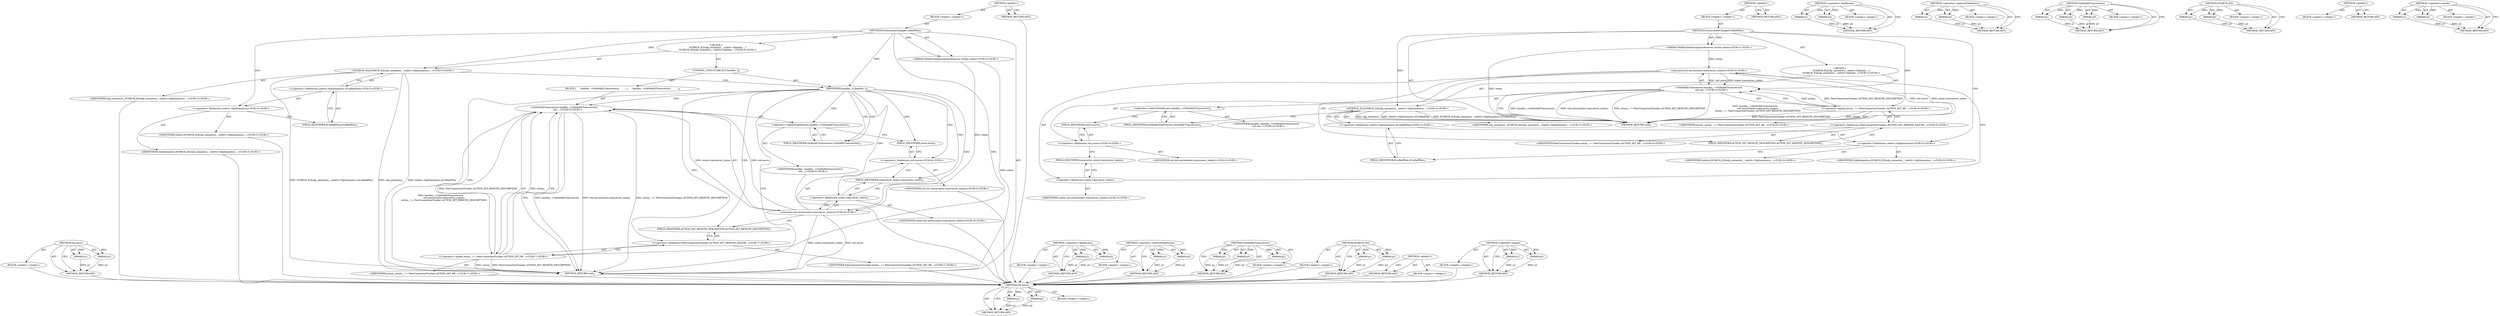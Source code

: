 digraph "&lt;operator&gt;.equals" {
vulnerable_76 [label=<(METHOD,std.move)>];
vulnerable_77 [label=<(PARAM,p1)>];
vulnerable_78 [label=<(PARAM,p2)>];
vulnerable_79 [label=<(BLOCK,&lt;empty&gt;,&lt;empty&gt;)>];
vulnerable_80 [label=<(METHOD_RETURN,ANY)>];
vulnerable_6 [label=<(METHOD,&lt;global&gt;)<SUB>1</SUB>>];
vulnerable_7 [label=<(BLOCK,&lt;empty&gt;,&lt;empty&gt;)<SUB>1</SUB>>];
vulnerable_8 [label=<(METHOD,ProcessStateChangesUnifiedPlan)<SUB>1</SUB>>];
vulnerable_9 [label="<(PARAM,WebRtcSetDescriptionObserver::States states)<SUB>2</SUB>>"];
vulnerable_10 [label="<(BLOCK,{
     DCHECK_EQ(sdp_semantics_, webrtc::SdpSem...,{
     DCHECK_EQ(sdp_semantics_, webrtc::SdpSem...)<SUB>2</SUB>>"];
vulnerable_11 [label="<(DCHECK_EQ,DCHECK_EQ(sdp_semantics_, webrtc::SdpSemantics:...)<SUB>3</SUB>>"];
vulnerable_12 [label="<(IDENTIFIER,sdp_semantics_,DCHECK_EQ(sdp_semantics_, webrtc::SdpSemantics:...)<SUB>3</SUB>>"];
vulnerable_13 [label="<(&lt;operator&gt;.fieldAccess,webrtc::SdpSemantics::kUnifiedPlan)<SUB>3</SUB>>"];
vulnerable_14 [label="<(&lt;operator&gt;.fieldAccess,webrtc::SdpSemantics)<SUB>3</SUB>>"];
vulnerable_15 [label="<(IDENTIFIER,webrtc,DCHECK_EQ(sdp_semantics_, webrtc::SdpSemantics:...)<SUB>3</SUB>>"];
vulnerable_16 [label="<(IDENTIFIER,SdpSemantics,DCHECK_EQ(sdp_semantics_, webrtc::SdpSemantics:...)<SUB>3</SUB>>"];
vulnerable_17 [label=<(FIELD_IDENTIFIER,kUnifiedPlan,kUnifiedPlan)<SUB>3</SUB>>];
vulnerable_18 [label="<(OnModifyTransceivers,handler_-&gt;OnModifyTransceivers(
        std::mo...)<SUB>4</SUB>>"];
vulnerable_19 [label=<(&lt;operator&gt;.indirectFieldAccess,handler_-&gt;OnModifyTransceivers)<SUB>4</SUB>>];
vulnerable_20 [label="<(IDENTIFIER,handler_,handler_-&gt;OnModifyTransceivers(
        std::mo...)<SUB>4</SUB>>"];
vulnerable_21 [label=<(FIELD_IDENTIFIER,OnModifyTransceivers,OnModifyTransceivers)<SUB>4</SUB>>];
vulnerable_22 [label="<(std.move,std::move(states.transceiver_states))<SUB>5</SUB>>"];
vulnerable_23 [label="<(&lt;operator&gt;.fieldAccess,std::move)<SUB>5</SUB>>"];
vulnerable_24 [label="<(IDENTIFIER,std,std::move(states.transceiver_states))<SUB>5</SUB>>"];
vulnerable_25 [label=<(FIELD_IDENTIFIER,move,move)<SUB>5</SUB>>];
vulnerable_26 [label=<(&lt;operator&gt;.fieldAccess,states.transceiver_states)<SUB>5</SUB>>];
vulnerable_27 [label="<(IDENTIFIER,states,std::move(states.transceiver_states))<SUB>5</SUB>>"];
vulnerable_28 [label=<(FIELD_IDENTIFIER,transceiver_states,transceiver_states)<SUB>5</SUB>>];
vulnerable_29 [label="<(&lt;operator&gt;.equals,action_ == PeerConnectionTracker::ACTION_SET_RE...)<SUB>6</SUB>>"];
vulnerable_30 [label="<(IDENTIFIER,action_,action_ == PeerConnectionTracker::ACTION_SET_RE...)<SUB>6</SUB>>"];
vulnerable_31 [label="<(&lt;operator&gt;.fieldAccess,PeerConnectionTracker::ACTION_SET_REMOTE_DESCRI...)<SUB>6</SUB>>"];
vulnerable_32 [label="<(IDENTIFIER,PeerConnectionTracker,action_ == PeerConnectionTracker::ACTION_SET_RE...)<SUB>6</SUB>>"];
vulnerable_33 [label=<(FIELD_IDENTIFIER,ACTION_SET_REMOTE_DESCRIPTION,ACTION_SET_REMOTE_DESCRIPTION)<SUB>6</SUB>>];
vulnerable_34 [label=<(METHOD_RETURN,void)<SUB>1</SUB>>];
vulnerable_36 [label=<(METHOD_RETURN,ANY)<SUB>1</SUB>>];
vulnerable_60 [label=<(METHOD,&lt;operator&gt;.fieldAccess)>];
vulnerable_61 [label=<(PARAM,p1)>];
vulnerable_62 [label=<(PARAM,p2)>];
vulnerable_63 [label=<(BLOCK,&lt;empty&gt;,&lt;empty&gt;)>];
vulnerable_64 [label=<(METHOD_RETURN,ANY)>];
vulnerable_71 [label=<(METHOD,&lt;operator&gt;.indirectFieldAccess)>];
vulnerable_72 [label=<(PARAM,p1)>];
vulnerable_73 [label=<(PARAM,p2)>];
vulnerable_74 [label=<(BLOCK,&lt;empty&gt;,&lt;empty&gt;)>];
vulnerable_75 [label=<(METHOD_RETURN,ANY)>];
vulnerable_65 [label=<(METHOD,OnModifyTransceivers)>];
vulnerable_66 [label=<(PARAM,p1)>];
vulnerable_67 [label=<(PARAM,p2)>];
vulnerable_68 [label=<(PARAM,p3)>];
vulnerable_69 [label=<(BLOCK,&lt;empty&gt;,&lt;empty&gt;)>];
vulnerable_70 [label=<(METHOD_RETURN,ANY)>];
vulnerable_55 [label=<(METHOD,DCHECK_EQ)>];
vulnerable_56 [label=<(PARAM,p1)>];
vulnerable_57 [label=<(PARAM,p2)>];
vulnerable_58 [label=<(BLOCK,&lt;empty&gt;,&lt;empty&gt;)>];
vulnerable_59 [label=<(METHOD_RETURN,ANY)>];
vulnerable_49 [label=<(METHOD,&lt;global&gt;)<SUB>1</SUB>>];
vulnerable_50 [label=<(BLOCK,&lt;empty&gt;,&lt;empty&gt;)>];
vulnerable_51 [label=<(METHOD_RETURN,ANY)>];
vulnerable_81 [label=<(METHOD,&lt;operator&gt;.equals)>];
vulnerable_82 [label=<(PARAM,p1)>];
vulnerable_83 [label=<(PARAM,p2)>];
vulnerable_84 [label=<(BLOCK,&lt;empty&gt;,&lt;empty&gt;)>];
vulnerable_85 [label=<(METHOD_RETURN,ANY)>];
fixed_79 [label=<(METHOD,std.move)>];
fixed_80 [label=<(PARAM,p1)>];
fixed_81 [label=<(PARAM,p2)>];
fixed_82 [label=<(BLOCK,&lt;empty&gt;,&lt;empty&gt;)>];
fixed_83 [label=<(METHOD_RETURN,ANY)>];
fixed_6 [label=<(METHOD,&lt;global&gt;)<SUB>1</SUB>>];
fixed_7 [label=<(BLOCK,&lt;empty&gt;,&lt;empty&gt;)<SUB>1</SUB>>];
fixed_8 [label=<(METHOD,ProcessStateChangesUnifiedPlan)<SUB>1</SUB>>];
fixed_9 [label="<(PARAM,WebRtcSetDescriptionObserver::States states)<SUB>2</SUB>>"];
fixed_10 [label="<(BLOCK,{
     DCHECK_EQ(sdp_semantics_, webrtc::SdpSem...,{
     DCHECK_EQ(sdp_semantics_, webrtc::SdpSem...)<SUB>2</SUB>>"];
fixed_11 [label="<(DCHECK_EQ,DCHECK_EQ(sdp_semantics_, webrtc::SdpSemantics:...)<SUB>3</SUB>>"];
fixed_12 [label="<(IDENTIFIER,sdp_semantics_,DCHECK_EQ(sdp_semantics_, webrtc::SdpSemantics:...)<SUB>3</SUB>>"];
fixed_13 [label="<(&lt;operator&gt;.fieldAccess,webrtc::SdpSemantics::kUnifiedPlan)<SUB>3</SUB>>"];
fixed_14 [label="<(&lt;operator&gt;.fieldAccess,webrtc::SdpSemantics)<SUB>3</SUB>>"];
fixed_15 [label="<(IDENTIFIER,webrtc,DCHECK_EQ(sdp_semantics_, webrtc::SdpSemantics:...)<SUB>3</SUB>>"];
fixed_16 [label="<(IDENTIFIER,SdpSemantics,DCHECK_EQ(sdp_semantics_, webrtc::SdpSemantics:...)<SUB>3</SUB>>"];
fixed_17 [label=<(FIELD_IDENTIFIER,kUnifiedPlan,kUnifiedPlan)<SUB>3</SUB>>];
fixed_18 [label=<(CONTROL_STRUCTURE,IF,if (handler_))<SUB>4</SUB>>];
fixed_19 [label=<(IDENTIFIER,handler_,if (handler_))<SUB>4</SUB>>];
fixed_20 [label=<(BLOCK,{
      handler_-&gt;OnModifyTransceivers(
       ...,{
      handler_-&gt;OnModifyTransceivers(
       ...)<SUB>4</SUB>>];
fixed_21 [label="<(OnModifyTransceivers,handler_-&gt;OnModifyTransceivers(
          std::...)<SUB>5</SUB>>"];
fixed_22 [label=<(&lt;operator&gt;.indirectFieldAccess,handler_-&gt;OnModifyTransceivers)<SUB>5</SUB>>];
fixed_23 [label="<(IDENTIFIER,handler_,handler_-&gt;OnModifyTransceivers(
          std::...)<SUB>5</SUB>>"];
fixed_24 [label=<(FIELD_IDENTIFIER,OnModifyTransceivers,OnModifyTransceivers)<SUB>5</SUB>>];
fixed_25 [label="<(std.move,std::move(states.transceiver_states))<SUB>6</SUB>>"];
fixed_26 [label="<(&lt;operator&gt;.fieldAccess,std::move)<SUB>6</SUB>>"];
fixed_27 [label="<(IDENTIFIER,std,std::move(states.transceiver_states))<SUB>6</SUB>>"];
fixed_28 [label=<(FIELD_IDENTIFIER,move,move)<SUB>6</SUB>>];
fixed_29 [label=<(&lt;operator&gt;.fieldAccess,states.transceiver_states)<SUB>6</SUB>>];
fixed_30 [label="<(IDENTIFIER,states,std::move(states.transceiver_states))<SUB>6</SUB>>"];
fixed_31 [label=<(FIELD_IDENTIFIER,transceiver_states,transceiver_states)<SUB>6</SUB>>];
fixed_32 [label="<(&lt;operator&gt;.equals,action_ == PeerConnectionTracker::ACTION_SET_RE...)<SUB>7</SUB>>"];
fixed_33 [label="<(IDENTIFIER,action_,action_ == PeerConnectionTracker::ACTION_SET_RE...)<SUB>7</SUB>>"];
fixed_34 [label="<(&lt;operator&gt;.fieldAccess,PeerConnectionTracker::ACTION_SET_REMOTE_DESCRI...)<SUB>7</SUB>>"];
fixed_35 [label="<(IDENTIFIER,PeerConnectionTracker,action_ == PeerConnectionTracker::ACTION_SET_RE...)<SUB>7</SUB>>"];
fixed_36 [label=<(FIELD_IDENTIFIER,ACTION_SET_REMOTE_DESCRIPTION,ACTION_SET_REMOTE_DESCRIPTION)<SUB>7</SUB>>];
fixed_37 [label=<(METHOD_RETURN,void)<SUB>1</SUB>>];
fixed_39 [label=<(METHOD_RETURN,ANY)<SUB>1</SUB>>];
fixed_63 [label=<(METHOD,&lt;operator&gt;.fieldAccess)>];
fixed_64 [label=<(PARAM,p1)>];
fixed_65 [label=<(PARAM,p2)>];
fixed_66 [label=<(BLOCK,&lt;empty&gt;,&lt;empty&gt;)>];
fixed_67 [label=<(METHOD_RETURN,ANY)>];
fixed_74 [label=<(METHOD,&lt;operator&gt;.indirectFieldAccess)>];
fixed_75 [label=<(PARAM,p1)>];
fixed_76 [label=<(PARAM,p2)>];
fixed_77 [label=<(BLOCK,&lt;empty&gt;,&lt;empty&gt;)>];
fixed_78 [label=<(METHOD_RETURN,ANY)>];
fixed_68 [label=<(METHOD,OnModifyTransceivers)>];
fixed_69 [label=<(PARAM,p1)>];
fixed_70 [label=<(PARAM,p2)>];
fixed_71 [label=<(PARAM,p3)>];
fixed_72 [label=<(BLOCK,&lt;empty&gt;,&lt;empty&gt;)>];
fixed_73 [label=<(METHOD_RETURN,ANY)>];
fixed_58 [label=<(METHOD,DCHECK_EQ)>];
fixed_59 [label=<(PARAM,p1)>];
fixed_60 [label=<(PARAM,p2)>];
fixed_61 [label=<(BLOCK,&lt;empty&gt;,&lt;empty&gt;)>];
fixed_62 [label=<(METHOD_RETURN,ANY)>];
fixed_52 [label=<(METHOD,&lt;global&gt;)<SUB>1</SUB>>];
fixed_53 [label=<(BLOCK,&lt;empty&gt;,&lt;empty&gt;)>];
fixed_54 [label=<(METHOD_RETURN,ANY)>];
fixed_84 [label=<(METHOD,&lt;operator&gt;.equals)>];
fixed_85 [label=<(PARAM,p1)>];
fixed_86 [label=<(PARAM,p2)>];
fixed_87 [label=<(BLOCK,&lt;empty&gt;,&lt;empty&gt;)>];
fixed_88 [label=<(METHOD_RETURN,ANY)>];
vulnerable_76 -> vulnerable_77  [key=0, label="AST: "];
vulnerable_76 -> vulnerable_77  [key=1, label="DDG: "];
vulnerable_76 -> vulnerable_79  [key=0, label="AST: "];
vulnerable_76 -> vulnerable_78  [key=0, label="AST: "];
vulnerable_76 -> vulnerable_78  [key=1, label="DDG: "];
vulnerable_76 -> vulnerable_80  [key=0, label="AST: "];
vulnerable_76 -> vulnerable_80  [key=1, label="CFG: "];
vulnerable_77 -> vulnerable_80  [key=0, label="DDG: p1"];
vulnerable_78 -> vulnerable_80  [key=0, label="DDG: p2"];
vulnerable_6 -> vulnerable_7  [key=0, label="AST: "];
vulnerable_6 -> vulnerable_36  [key=0, label="AST: "];
vulnerable_6 -> vulnerable_36  [key=1, label="CFG: "];
vulnerable_7 -> vulnerable_8  [key=0, label="AST: "];
vulnerable_8 -> vulnerable_9  [key=0, label="AST: "];
vulnerable_8 -> vulnerable_9  [key=1, label="DDG: "];
vulnerable_8 -> vulnerable_10  [key=0, label="AST: "];
vulnerable_8 -> vulnerable_34  [key=0, label="AST: "];
vulnerable_8 -> vulnerable_14  [key=0, label="CFG: "];
vulnerable_8 -> vulnerable_11  [key=0, label="DDG: "];
vulnerable_8 -> vulnerable_29  [key=0, label="DDG: "];
vulnerable_9 -> vulnerable_34  [key=0, label="DDG: states"];
vulnerable_9 -> vulnerable_22  [key=0, label="DDG: states"];
vulnerable_10 -> vulnerable_11  [key=0, label="AST: "];
vulnerable_10 -> vulnerable_18  [key=0, label="AST: "];
vulnerable_11 -> vulnerable_12  [key=0, label="AST: "];
vulnerable_11 -> vulnerable_13  [key=0, label="AST: "];
vulnerable_11 -> vulnerable_21  [key=0, label="CFG: "];
vulnerable_11 -> vulnerable_34  [key=0, label="DDG: webrtc::SdpSemantics::kUnifiedPlan"];
vulnerable_11 -> vulnerable_34  [key=1, label="DDG: DCHECK_EQ(sdp_semantics_, webrtc::SdpSemantics::kUnifiedPlan)"];
vulnerable_11 -> vulnerable_34  [key=2, label="DDG: sdp_semantics_"];
vulnerable_13 -> vulnerable_14  [key=0, label="AST: "];
vulnerable_13 -> vulnerable_17  [key=0, label="AST: "];
vulnerable_13 -> vulnerable_11  [key=0, label="CFG: "];
vulnerable_14 -> vulnerable_15  [key=0, label="AST: "];
vulnerable_14 -> vulnerable_16  [key=0, label="AST: "];
vulnerable_14 -> vulnerable_17  [key=0, label="CFG: "];
vulnerable_17 -> vulnerable_13  [key=0, label="CFG: "];
vulnerable_18 -> vulnerable_19  [key=0, label="AST: "];
vulnerable_18 -> vulnerable_22  [key=0, label="AST: "];
vulnerable_18 -> vulnerable_29  [key=0, label="AST: "];
vulnerable_18 -> vulnerable_34  [key=0, label="CFG: "];
vulnerable_18 -> vulnerable_34  [key=1, label="DDG: handler_-&gt;OnModifyTransceivers"];
vulnerable_18 -> vulnerable_34  [key=2, label="DDG: std::move(states.transceiver_states)"];
vulnerable_18 -> vulnerable_34  [key=3, label="DDG: action_ == PeerConnectionTracker::ACTION_SET_REMOTE_DESCRIPTION"];
vulnerable_18 -> vulnerable_34  [key=4, label="DDG: handler_-&gt;OnModifyTransceivers(
        std::move(states.transceiver_states),
        action_ == PeerConnectionTracker::ACTION_SET_REMOTE_DESCRIPTION)"];
vulnerable_19 -> vulnerable_20  [key=0, label="AST: "];
vulnerable_19 -> vulnerable_21  [key=0, label="AST: "];
vulnerable_19 -> vulnerable_25  [key=0, label="CFG: "];
vulnerable_21 -> vulnerable_19  [key=0, label="CFG: "];
vulnerable_22 -> vulnerable_23  [key=0, label="AST: "];
vulnerable_22 -> vulnerable_26  [key=0, label="AST: "];
vulnerable_22 -> vulnerable_33  [key=0, label="CFG: "];
vulnerable_22 -> vulnerable_34  [key=0, label="DDG: std::move"];
vulnerable_22 -> vulnerable_34  [key=1, label="DDG: states.transceiver_states"];
vulnerable_22 -> vulnerable_18  [key=0, label="DDG: std::move"];
vulnerable_22 -> vulnerable_18  [key=1, label="DDG: states.transceiver_states"];
vulnerable_23 -> vulnerable_24  [key=0, label="AST: "];
vulnerable_23 -> vulnerable_25  [key=0, label="AST: "];
vulnerable_23 -> vulnerable_28  [key=0, label="CFG: "];
vulnerable_25 -> vulnerable_23  [key=0, label="CFG: "];
vulnerable_26 -> vulnerable_27  [key=0, label="AST: "];
vulnerable_26 -> vulnerable_28  [key=0, label="AST: "];
vulnerable_26 -> vulnerable_22  [key=0, label="CFG: "];
vulnerable_28 -> vulnerable_26  [key=0, label="CFG: "];
vulnerable_29 -> vulnerable_30  [key=0, label="AST: "];
vulnerable_29 -> vulnerable_31  [key=0, label="AST: "];
vulnerable_29 -> vulnerable_18  [key=0, label="CFG: "];
vulnerable_29 -> vulnerable_18  [key=1, label="DDG: action_"];
vulnerable_29 -> vulnerable_18  [key=2, label="DDG: PeerConnectionTracker::ACTION_SET_REMOTE_DESCRIPTION"];
vulnerable_29 -> vulnerable_34  [key=0, label="DDG: PeerConnectionTracker::ACTION_SET_REMOTE_DESCRIPTION"];
vulnerable_29 -> vulnerable_34  [key=1, label="DDG: action_"];
vulnerable_31 -> vulnerable_32  [key=0, label="AST: "];
vulnerable_31 -> vulnerable_33  [key=0, label="AST: "];
vulnerable_31 -> vulnerable_29  [key=0, label="CFG: "];
vulnerable_33 -> vulnerable_31  [key=0, label="CFG: "];
vulnerable_60 -> vulnerable_61  [key=0, label="AST: "];
vulnerable_60 -> vulnerable_61  [key=1, label="DDG: "];
vulnerable_60 -> vulnerable_63  [key=0, label="AST: "];
vulnerable_60 -> vulnerable_62  [key=0, label="AST: "];
vulnerable_60 -> vulnerable_62  [key=1, label="DDG: "];
vulnerable_60 -> vulnerable_64  [key=0, label="AST: "];
vulnerable_60 -> vulnerable_64  [key=1, label="CFG: "];
vulnerable_61 -> vulnerable_64  [key=0, label="DDG: p1"];
vulnerable_62 -> vulnerable_64  [key=0, label="DDG: p2"];
vulnerable_71 -> vulnerable_72  [key=0, label="AST: "];
vulnerable_71 -> vulnerable_72  [key=1, label="DDG: "];
vulnerable_71 -> vulnerable_74  [key=0, label="AST: "];
vulnerable_71 -> vulnerable_73  [key=0, label="AST: "];
vulnerable_71 -> vulnerable_73  [key=1, label="DDG: "];
vulnerable_71 -> vulnerable_75  [key=0, label="AST: "];
vulnerable_71 -> vulnerable_75  [key=1, label="CFG: "];
vulnerable_72 -> vulnerable_75  [key=0, label="DDG: p1"];
vulnerable_73 -> vulnerable_75  [key=0, label="DDG: p2"];
vulnerable_65 -> vulnerable_66  [key=0, label="AST: "];
vulnerable_65 -> vulnerable_66  [key=1, label="DDG: "];
vulnerable_65 -> vulnerable_69  [key=0, label="AST: "];
vulnerable_65 -> vulnerable_67  [key=0, label="AST: "];
vulnerable_65 -> vulnerable_67  [key=1, label="DDG: "];
vulnerable_65 -> vulnerable_70  [key=0, label="AST: "];
vulnerable_65 -> vulnerable_70  [key=1, label="CFG: "];
vulnerable_65 -> vulnerable_68  [key=0, label="AST: "];
vulnerable_65 -> vulnerable_68  [key=1, label="DDG: "];
vulnerable_66 -> vulnerable_70  [key=0, label="DDG: p1"];
vulnerable_67 -> vulnerable_70  [key=0, label="DDG: p2"];
vulnerable_68 -> vulnerable_70  [key=0, label="DDG: p3"];
vulnerable_55 -> vulnerable_56  [key=0, label="AST: "];
vulnerable_55 -> vulnerable_56  [key=1, label="DDG: "];
vulnerable_55 -> vulnerable_58  [key=0, label="AST: "];
vulnerable_55 -> vulnerable_57  [key=0, label="AST: "];
vulnerable_55 -> vulnerable_57  [key=1, label="DDG: "];
vulnerable_55 -> vulnerable_59  [key=0, label="AST: "];
vulnerable_55 -> vulnerable_59  [key=1, label="CFG: "];
vulnerable_56 -> vulnerable_59  [key=0, label="DDG: p1"];
vulnerable_57 -> vulnerable_59  [key=0, label="DDG: p2"];
vulnerable_49 -> vulnerable_50  [key=0, label="AST: "];
vulnerable_49 -> vulnerable_51  [key=0, label="AST: "];
vulnerable_49 -> vulnerable_51  [key=1, label="CFG: "];
vulnerable_81 -> vulnerable_82  [key=0, label="AST: "];
vulnerable_81 -> vulnerable_82  [key=1, label="DDG: "];
vulnerable_81 -> vulnerable_84  [key=0, label="AST: "];
vulnerable_81 -> vulnerable_83  [key=0, label="AST: "];
vulnerable_81 -> vulnerable_83  [key=1, label="DDG: "];
vulnerable_81 -> vulnerable_85  [key=0, label="AST: "];
vulnerable_81 -> vulnerable_85  [key=1, label="CFG: "];
vulnerable_82 -> vulnerable_85  [key=0, label="DDG: p1"];
vulnerable_83 -> vulnerable_85  [key=0, label="DDG: p2"];
fixed_79 -> fixed_80  [key=0, label="AST: "];
fixed_79 -> fixed_80  [key=1, label="DDG: "];
fixed_79 -> fixed_82  [key=0, label="AST: "];
fixed_79 -> fixed_81  [key=0, label="AST: "];
fixed_79 -> fixed_81  [key=1, label="DDG: "];
fixed_79 -> fixed_83  [key=0, label="AST: "];
fixed_79 -> fixed_83  [key=1, label="CFG: "];
fixed_80 -> fixed_83  [key=0, label="DDG: p1"];
fixed_81 -> fixed_83  [key=0, label="DDG: p2"];
fixed_82 -> vulnerable_76  [key=0];
fixed_83 -> vulnerable_76  [key=0];
fixed_6 -> fixed_7  [key=0, label="AST: "];
fixed_6 -> fixed_39  [key=0, label="AST: "];
fixed_6 -> fixed_39  [key=1, label="CFG: "];
fixed_7 -> fixed_8  [key=0, label="AST: "];
fixed_8 -> fixed_9  [key=0, label="AST: "];
fixed_8 -> fixed_9  [key=1, label="DDG: "];
fixed_8 -> fixed_10  [key=0, label="AST: "];
fixed_8 -> fixed_37  [key=0, label="AST: "];
fixed_8 -> fixed_14  [key=0, label="CFG: "];
fixed_8 -> fixed_11  [key=0, label="DDG: "];
fixed_8 -> fixed_19  [key=0, label="DDG: "];
fixed_8 -> fixed_32  [key=0, label="DDG: "];
fixed_9 -> fixed_37  [key=0, label="DDG: states"];
fixed_9 -> fixed_25  [key=0, label="DDG: states"];
fixed_10 -> fixed_11  [key=0, label="AST: "];
fixed_10 -> fixed_18  [key=0, label="AST: "];
fixed_11 -> fixed_12  [key=0, label="AST: "];
fixed_11 -> fixed_13  [key=0, label="AST: "];
fixed_11 -> fixed_19  [key=0, label="CFG: "];
fixed_11 -> fixed_37  [key=0, label="DDG: webrtc::SdpSemantics::kUnifiedPlan"];
fixed_11 -> fixed_37  [key=1, label="DDG: DCHECK_EQ(sdp_semantics_, webrtc::SdpSemantics::kUnifiedPlan)"];
fixed_11 -> fixed_37  [key=2, label="DDG: sdp_semantics_"];
fixed_12 -> vulnerable_76  [key=0];
fixed_13 -> fixed_14  [key=0, label="AST: "];
fixed_13 -> fixed_17  [key=0, label="AST: "];
fixed_13 -> fixed_11  [key=0, label="CFG: "];
fixed_14 -> fixed_15  [key=0, label="AST: "];
fixed_14 -> fixed_16  [key=0, label="AST: "];
fixed_14 -> fixed_17  [key=0, label="CFG: "];
fixed_15 -> vulnerable_76  [key=0];
fixed_16 -> vulnerable_76  [key=0];
fixed_17 -> fixed_13  [key=0, label="CFG: "];
fixed_18 -> fixed_19  [key=0, label="AST: "];
fixed_18 -> fixed_20  [key=0, label="AST: "];
fixed_19 -> fixed_37  [key=0, label="CFG: "];
fixed_19 -> fixed_24  [key=0, label="CFG: "];
fixed_19 -> fixed_24  [key=1, label="CDG: "];
fixed_19 -> fixed_29  [key=0, label="CDG: "];
fixed_19 -> fixed_34  [key=0, label="CDG: "];
fixed_19 -> fixed_21  [key=0, label="CDG: "];
fixed_19 -> fixed_32  [key=0, label="CDG: "];
fixed_19 -> fixed_26  [key=0, label="CDG: "];
fixed_19 -> fixed_28  [key=0, label="CDG: "];
fixed_19 -> fixed_36  [key=0, label="CDG: "];
fixed_19 -> fixed_25  [key=0, label="CDG: "];
fixed_19 -> fixed_22  [key=0, label="CDG: "];
fixed_19 -> fixed_31  [key=0, label="CDG: "];
fixed_20 -> fixed_21  [key=0, label="AST: "];
fixed_21 -> fixed_22  [key=0, label="AST: "];
fixed_21 -> fixed_25  [key=0, label="AST: "];
fixed_21 -> fixed_32  [key=0, label="AST: "];
fixed_21 -> fixed_37  [key=0, label="CFG: "];
fixed_21 -> fixed_37  [key=1, label="DDG: handler_-&gt;OnModifyTransceivers"];
fixed_21 -> fixed_37  [key=2, label="DDG: std::move(states.transceiver_states)"];
fixed_21 -> fixed_37  [key=3, label="DDG: action_ == PeerConnectionTracker::ACTION_SET_REMOTE_DESCRIPTION"];
fixed_21 -> fixed_37  [key=4, label="DDG: handler_-&gt;OnModifyTransceivers(
          std::move(states.transceiver_states),
          action_ == PeerConnectionTracker::ACTION_SET_REMOTE_DESCRIPTION)"];
fixed_22 -> fixed_23  [key=0, label="AST: "];
fixed_22 -> fixed_24  [key=0, label="AST: "];
fixed_22 -> fixed_28  [key=0, label="CFG: "];
fixed_23 -> vulnerable_76  [key=0];
fixed_24 -> fixed_22  [key=0, label="CFG: "];
fixed_25 -> fixed_26  [key=0, label="AST: "];
fixed_25 -> fixed_29  [key=0, label="AST: "];
fixed_25 -> fixed_36  [key=0, label="CFG: "];
fixed_25 -> fixed_37  [key=0, label="DDG: std::move"];
fixed_25 -> fixed_37  [key=1, label="DDG: states.transceiver_states"];
fixed_25 -> fixed_21  [key=0, label="DDG: std::move"];
fixed_25 -> fixed_21  [key=1, label="DDG: states.transceiver_states"];
fixed_26 -> fixed_27  [key=0, label="AST: "];
fixed_26 -> fixed_28  [key=0, label="AST: "];
fixed_26 -> fixed_31  [key=0, label="CFG: "];
fixed_27 -> vulnerable_76  [key=0];
fixed_28 -> fixed_26  [key=0, label="CFG: "];
fixed_29 -> fixed_30  [key=0, label="AST: "];
fixed_29 -> fixed_31  [key=0, label="AST: "];
fixed_29 -> fixed_25  [key=0, label="CFG: "];
fixed_30 -> vulnerable_76  [key=0];
fixed_31 -> fixed_29  [key=0, label="CFG: "];
fixed_32 -> fixed_33  [key=0, label="AST: "];
fixed_32 -> fixed_34  [key=0, label="AST: "];
fixed_32 -> fixed_21  [key=0, label="CFG: "];
fixed_32 -> fixed_21  [key=1, label="DDG: action_"];
fixed_32 -> fixed_21  [key=2, label="DDG: PeerConnectionTracker::ACTION_SET_REMOTE_DESCRIPTION"];
fixed_32 -> fixed_37  [key=0, label="DDG: PeerConnectionTracker::ACTION_SET_REMOTE_DESCRIPTION"];
fixed_32 -> fixed_37  [key=1, label="DDG: action_"];
fixed_33 -> vulnerable_76  [key=0];
fixed_34 -> fixed_35  [key=0, label="AST: "];
fixed_34 -> fixed_36  [key=0, label="AST: "];
fixed_34 -> fixed_32  [key=0, label="CFG: "];
fixed_35 -> vulnerable_76  [key=0];
fixed_36 -> fixed_34  [key=0, label="CFG: "];
fixed_37 -> vulnerable_76  [key=0];
fixed_39 -> vulnerable_76  [key=0];
fixed_63 -> fixed_64  [key=0, label="AST: "];
fixed_63 -> fixed_64  [key=1, label="DDG: "];
fixed_63 -> fixed_66  [key=0, label="AST: "];
fixed_63 -> fixed_65  [key=0, label="AST: "];
fixed_63 -> fixed_65  [key=1, label="DDG: "];
fixed_63 -> fixed_67  [key=0, label="AST: "];
fixed_63 -> fixed_67  [key=1, label="CFG: "];
fixed_64 -> fixed_67  [key=0, label="DDG: p1"];
fixed_65 -> fixed_67  [key=0, label="DDG: p2"];
fixed_66 -> vulnerable_76  [key=0];
fixed_67 -> vulnerable_76  [key=0];
fixed_74 -> fixed_75  [key=0, label="AST: "];
fixed_74 -> fixed_75  [key=1, label="DDG: "];
fixed_74 -> fixed_77  [key=0, label="AST: "];
fixed_74 -> fixed_76  [key=0, label="AST: "];
fixed_74 -> fixed_76  [key=1, label="DDG: "];
fixed_74 -> fixed_78  [key=0, label="AST: "];
fixed_74 -> fixed_78  [key=1, label="CFG: "];
fixed_75 -> fixed_78  [key=0, label="DDG: p1"];
fixed_76 -> fixed_78  [key=0, label="DDG: p2"];
fixed_77 -> vulnerable_76  [key=0];
fixed_78 -> vulnerable_76  [key=0];
fixed_68 -> fixed_69  [key=0, label="AST: "];
fixed_68 -> fixed_69  [key=1, label="DDG: "];
fixed_68 -> fixed_72  [key=0, label="AST: "];
fixed_68 -> fixed_70  [key=0, label="AST: "];
fixed_68 -> fixed_70  [key=1, label="DDG: "];
fixed_68 -> fixed_73  [key=0, label="AST: "];
fixed_68 -> fixed_73  [key=1, label="CFG: "];
fixed_68 -> fixed_71  [key=0, label="AST: "];
fixed_68 -> fixed_71  [key=1, label="DDG: "];
fixed_69 -> fixed_73  [key=0, label="DDG: p1"];
fixed_70 -> fixed_73  [key=0, label="DDG: p2"];
fixed_71 -> fixed_73  [key=0, label="DDG: p3"];
fixed_72 -> vulnerable_76  [key=0];
fixed_73 -> vulnerable_76  [key=0];
fixed_58 -> fixed_59  [key=0, label="AST: "];
fixed_58 -> fixed_59  [key=1, label="DDG: "];
fixed_58 -> fixed_61  [key=0, label="AST: "];
fixed_58 -> fixed_60  [key=0, label="AST: "];
fixed_58 -> fixed_60  [key=1, label="DDG: "];
fixed_58 -> fixed_62  [key=0, label="AST: "];
fixed_58 -> fixed_62  [key=1, label="CFG: "];
fixed_59 -> fixed_62  [key=0, label="DDG: p1"];
fixed_60 -> fixed_62  [key=0, label="DDG: p2"];
fixed_61 -> vulnerable_76  [key=0];
fixed_62 -> vulnerable_76  [key=0];
fixed_52 -> fixed_53  [key=0, label="AST: "];
fixed_52 -> fixed_54  [key=0, label="AST: "];
fixed_52 -> fixed_54  [key=1, label="CFG: "];
fixed_53 -> vulnerable_76  [key=0];
fixed_54 -> vulnerable_76  [key=0];
fixed_84 -> fixed_85  [key=0, label="AST: "];
fixed_84 -> fixed_85  [key=1, label="DDG: "];
fixed_84 -> fixed_87  [key=0, label="AST: "];
fixed_84 -> fixed_86  [key=0, label="AST: "];
fixed_84 -> fixed_86  [key=1, label="DDG: "];
fixed_84 -> fixed_88  [key=0, label="AST: "];
fixed_84 -> fixed_88  [key=1, label="CFG: "];
fixed_85 -> fixed_88  [key=0, label="DDG: p1"];
fixed_86 -> fixed_88  [key=0, label="DDG: p2"];
fixed_87 -> vulnerable_76  [key=0];
fixed_88 -> vulnerable_76  [key=0];
}
